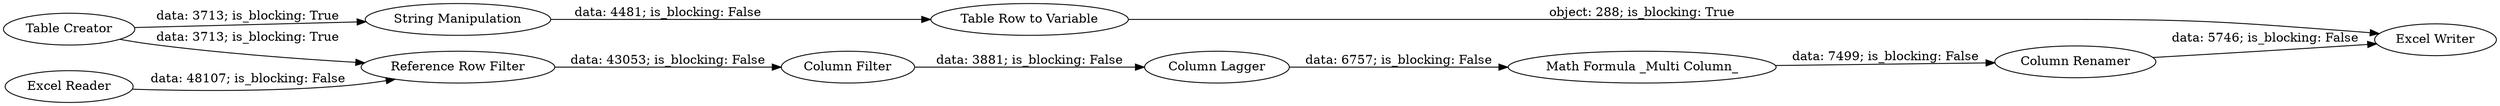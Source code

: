 digraph {
	"5102889805748577122_13" [label="Table Creator"]
	"5102889805748577122_21" [label="String Manipulation"]
	"5102889805748577122_19" [label="Excel Writer"]
	"5102889805748577122_24" [label="Column Filter"]
	"5102889805748577122_23" [label="Math Formula _Multi Column_"]
	"5102889805748577122_18" [label="Column Renamer"]
	"5102889805748577122_12" [label="Reference Row Filter"]
	"5102889805748577122_1" [label="Excel Reader"]
	"5102889805748577122_9" [label="Column Lagger"]
	"5102889805748577122_22" [label="Table Row to Variable"]
	"5102889805748577122_24" -> "5102889805748577122_9" [label="data: 3881; is_blocking: False"]
	"5102889805748577122_13" -> "5102889805748577122_12" [label="data: 3713; is_blocking: True"]
	"5102889805748577122_9" -> "5102889805748577122_23" [label="data: 6757; is_blocking: False"]
	"5102889805748577122_1" -> "5102889805748577122_12" [label="data: 48107; is_blocking: False"]
	"5102889805748577122_18" -> "5102889805748577122_19" [label="data: 5746; is_blocking: False"]
	"5102889805748577122_23" -> "5102889805748577122_18" [label="data: 7499; is_blocking: False"]
	"5102889805748577122_22" -> "5102889805748577122_19" [label="object: 288; is_blocking: True"]
	"5102889805748577122_21" -> "5102889805748577122_22" [label="data: 4481; is_blocking: False"]
	"5102889805748577122_12" -> "5102889805748577122_24" [label="data: 43053; is_blocking: False"]
	"5102889805748577122_13" -> "5102889805748577122_21" [label="data: 3713; is_blocking: True"]
	rankdir=LR
}
